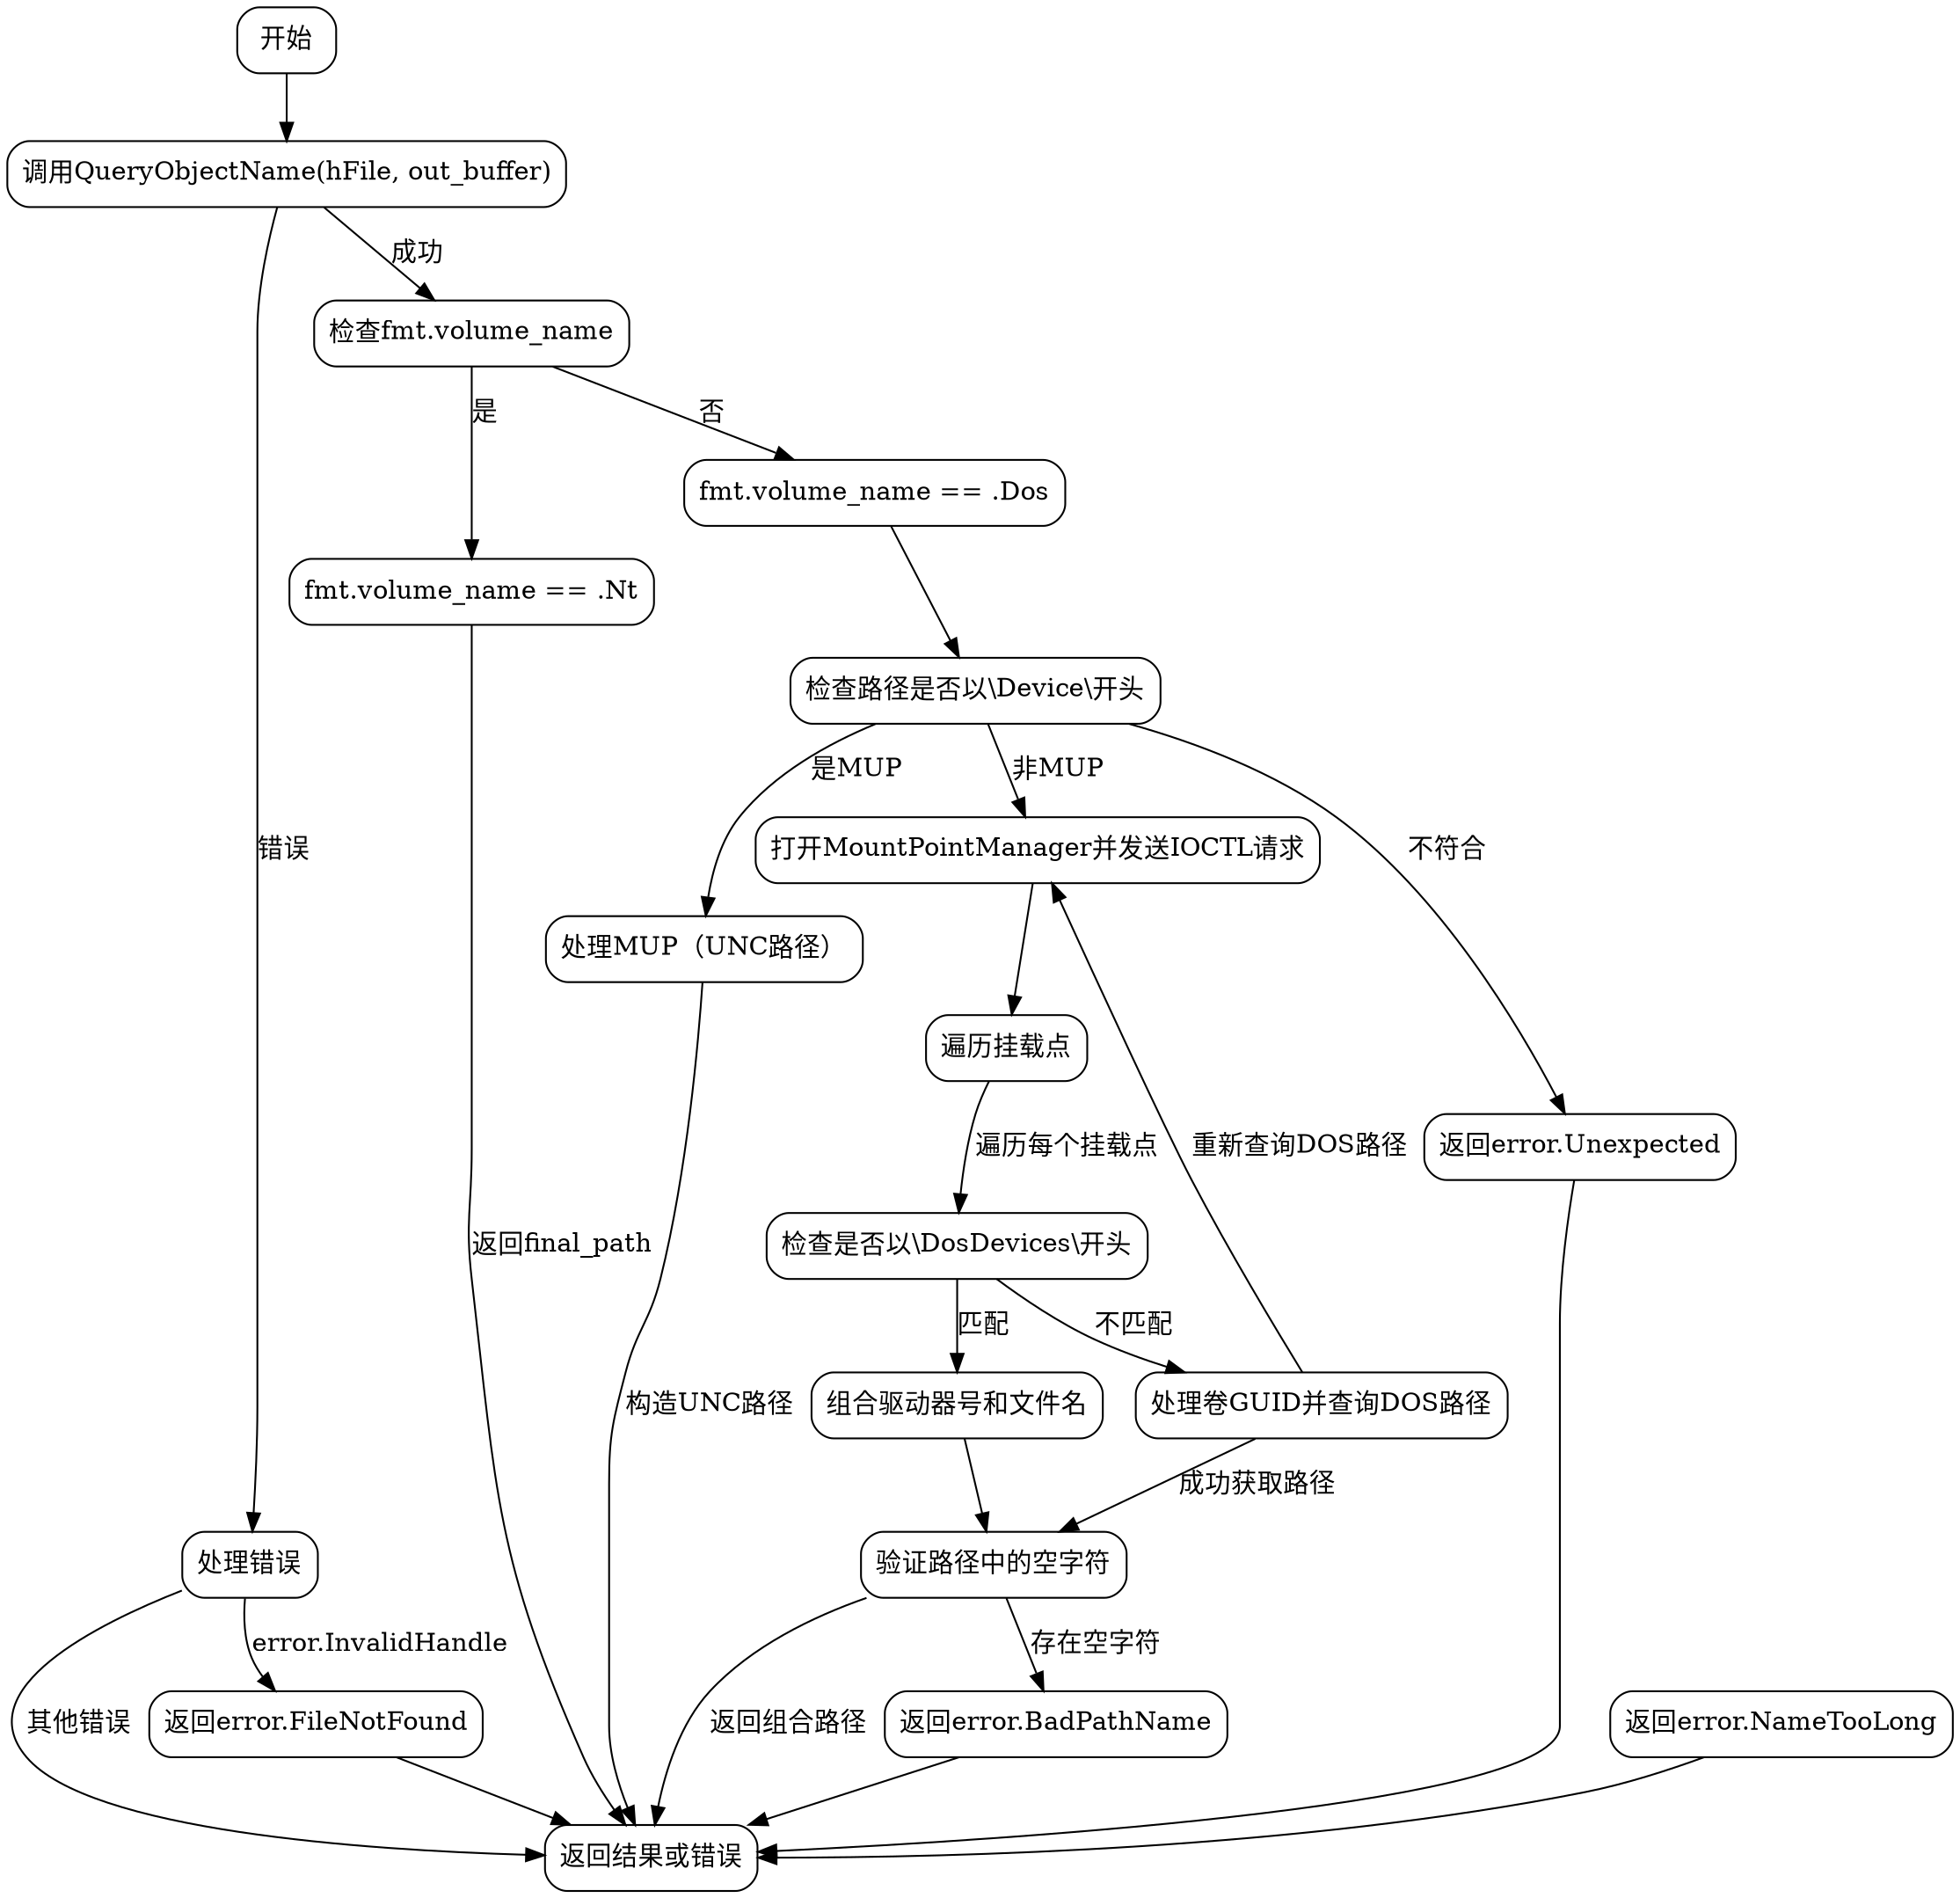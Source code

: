 
digraph GetFinalPathNameByHandle_Flowchart {
    node [shape=rectangle, style=rounded];
    start [label="开始"];
    end [label="返回结果或错误"];
    query_object [label="调用QueryObjectName(hFile, out_buffer)"];
    handle_error [label="处理错误"];
    check_fmt [label="检查fmt.volume_name"];
    nt_case [label="fmt.volume_name == .Nt"];
    dos_case [label="fmt.volume_name == .Dos"];
    check_device_prefix [label="检查路径是否以\\Device\\开头"];
    handle_mup [label="处理MUP（UNC路径）"];
    query_mount_manager [label="打开MountPointManager并发送IOCTL请求"];
    process_mount_points [label="遍历挂载点"];
    check_dosdevices [label="检查是否以\\DosDevices\\开头"];
    handle_drive_letter [label="组合驱动器号和文件名"];
    handle_volume_guid [label="处理卷GUID并查询DOS路径"];
    validate_path [label="验证路径中的空字符"];
    error_file_not_found [label="返回error.FileNotFound"];
    error_unexpected [label="返回error.Unexpected"];
    error_name_too_long [label="返回error.NameTooLong"];
    error_bad_path [label="返回error.BadPathName"];

    start -> query_object;
    query_object -> handle_error [label="错误"];
    query_object -> check_fmt [label="成功"];

    handle_error -> error_file_not_found [label="error.InvalidHandle"];
    handle_error -> end [label="其他错误"];

    check_fmt -> nt_case [label="是"];
    check_fmt -> dos_case [label="否"];

    nt_case -> end [label="返回final_path"];

    dos_case -> check_device_prefix;
    check_device_prefix -> error_unexpected [label="不符合"];
    check_device_prefix -> handle_mup [label="是MUP"];
    check_device_prefix -> query_mount_manager [label="非MUP"];

    handle_mup -> end [label="构造UNC路径"];

    query_mount_manager -> process_mount_points;
    process_mount_points -> check_dosdevices [label="遍历每个挂载点"];
    check_dosdevices -> handle_drive_letter [label="匹配"];
    check_dosdevices -> handle_volume_guid [label="不匹配"];

    handle_drive_letter -> validate_path;
    validate_path -> error_bad_path [label="存在空字符"];
    validate_path -> end [label="返回组合路径"];

    handle_volume_guid -> query_mount_manager [label="重新查询DOS路径"];
    handle_volume_guid -> validate_path [label="成功获取路径"];

    error_file_not_found -> end;
    error_unexpected -> end;
    error_name_too_long -> end;
    error_bad_path -> end;
}
